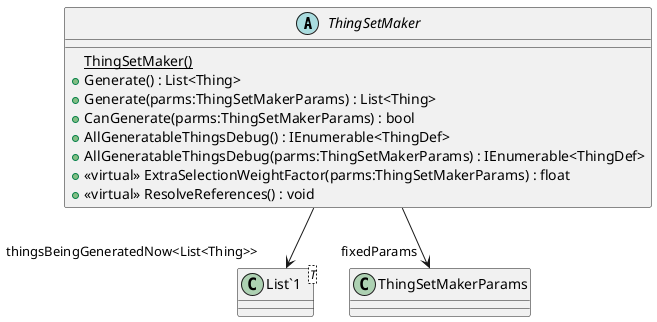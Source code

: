 @startuml
abstract class ThingSetMaker {
    {static} ThingSetMaker()
    + Generate() : List<Thing>
    + Generate(parms:ThingSetMakerParams) : List<Thing>
    + CanGenerate(parms:ThingSetMakerParams) : bool
    + AllGeneratableThingsDebug() : IEnumerable<ThingDef>
    + AllGeneratableThingsDebug(parms:ThingSetMakerParams) : IEnumerable<ThingDef>
    + <<virtual>> ExtraSelectionWeightFactor(parms:ThingSetMakerParams) : float
    + <<virtual>> ResolveReferences() : void
}
class "List`1"<T> {
}
ThingSetMaker --> "fixedParams" ThingSetMakerParams
ThingSetMaker --> "thingsBeingGeneratedNow<List<Thing>>" "List`1"
@enduml
